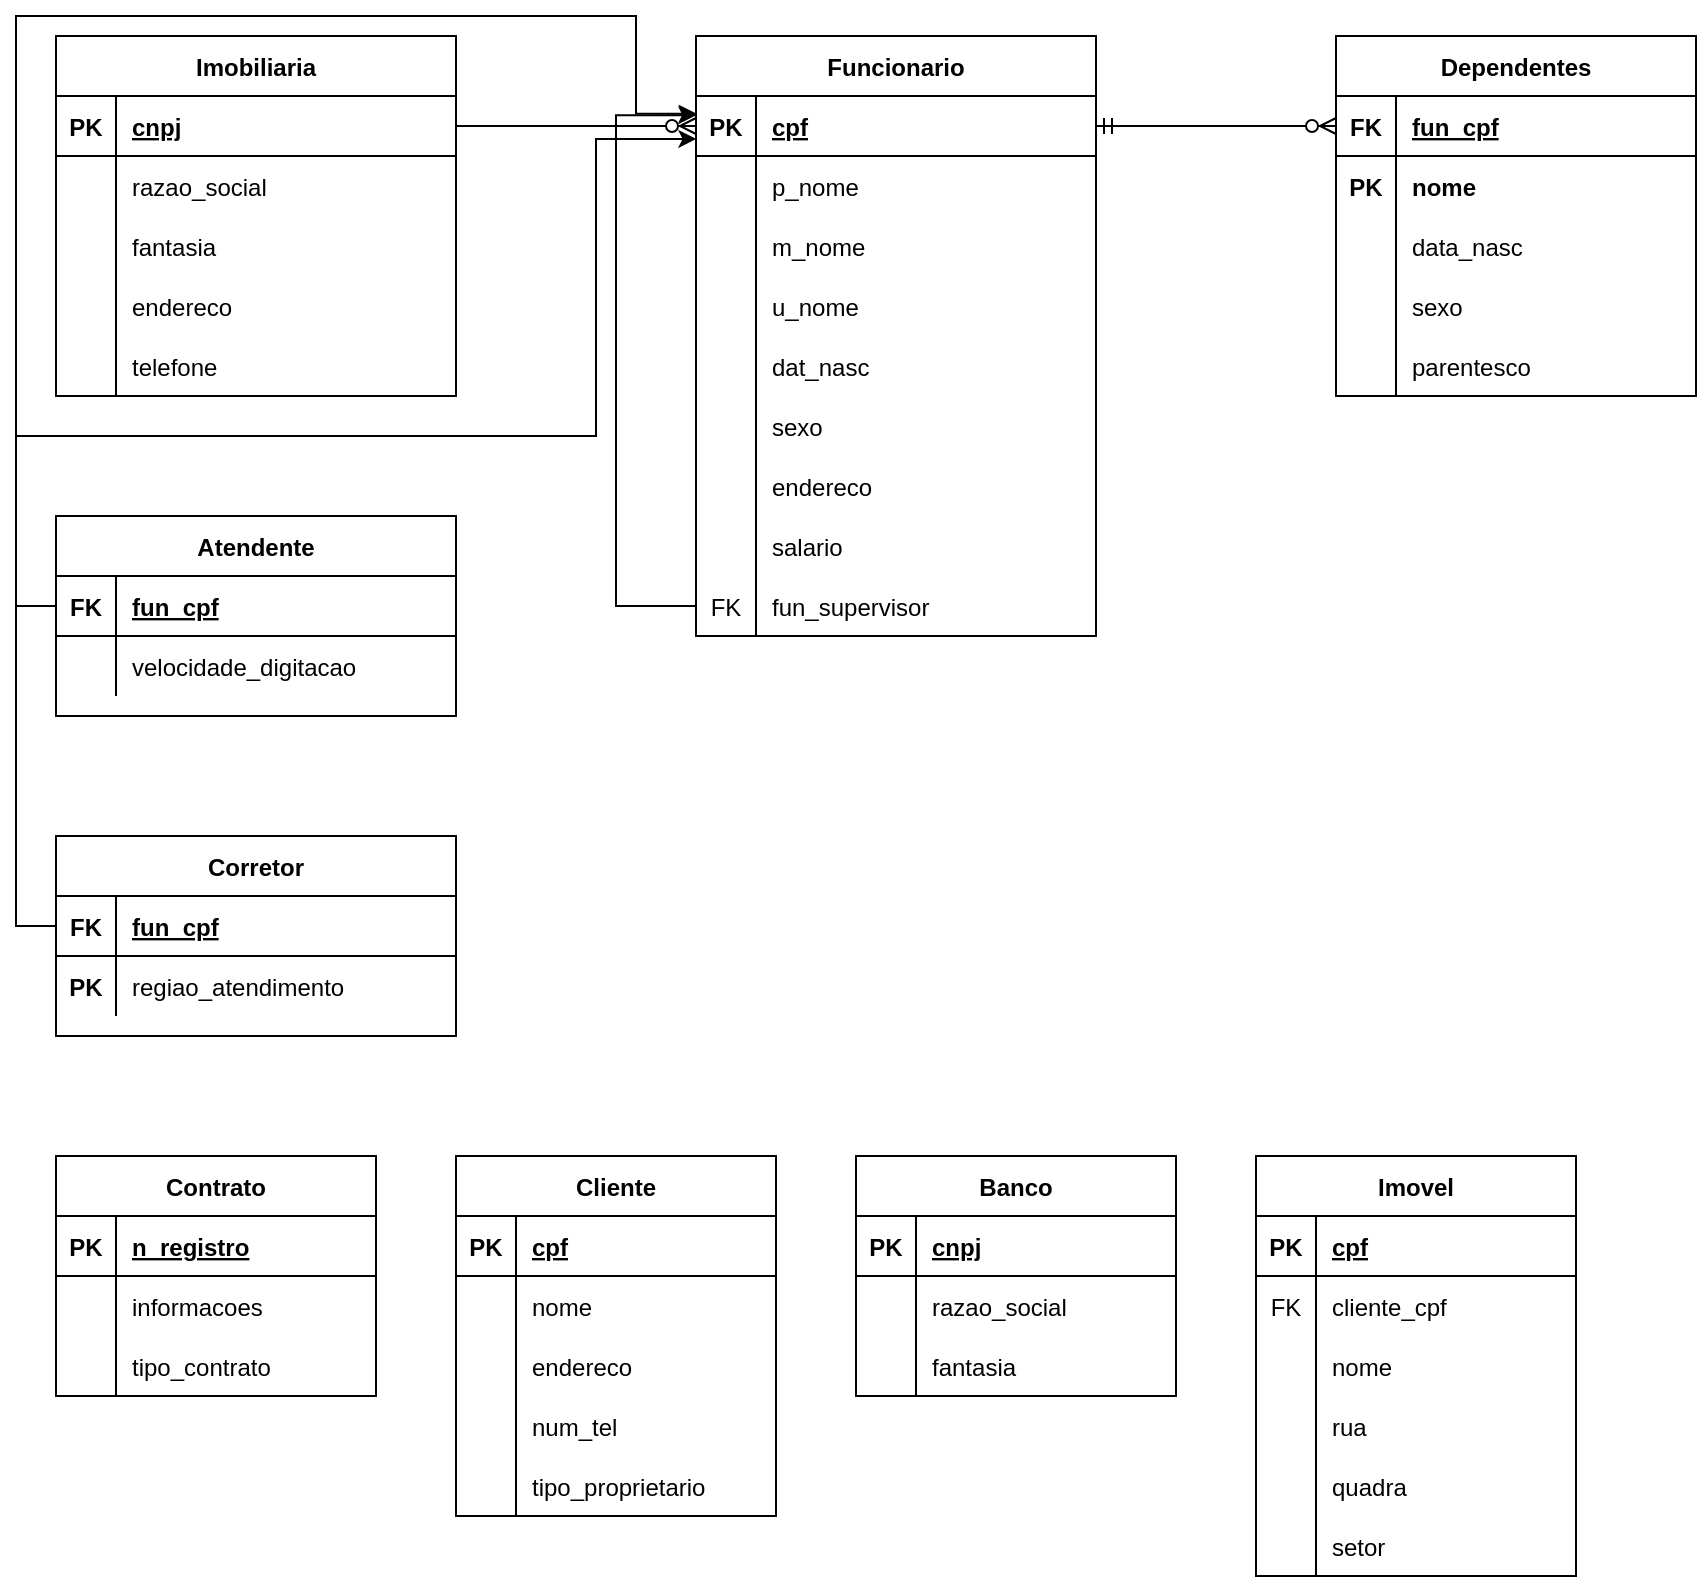 <mxfile version="13.8.9" type="github">
  <diagram id="jHoQREW-Rwj7mfZAR1TO" name="Page-1">
    <mxGraphModel dx="1219" dy="571" grid="1" gridSize="10" guides="1" tooltips="1" connect="1" arrows="1" fold="1" page="1" pageScale="1" pageWidth="827" pageHeight="1169" math="0" shadow="0">
      <root>
        <mxCell id="0" />
        <mxCell id="1" parent="0" />
        <mxCell id="UJXTose2h4jkovbLVxWG-1" value="Imobiliaria" style="shape=table;startSize=30;container=1;collapsible=1;childLayout=tableLayout;fixedRows=1;rowLines=0;fontStyle=1;align=center;resizeLast=1;" vertex="1" parent="1">
          <mxGeometry x="40" y="40" width="200" height="180" as="geometry" />
        </mxCell>
        <mxCell id="UJXTose2h4jkovbLVxWG-2" value="" style="shape=partialRectangle;collapsible=0;dropTarget=0;pointerEvents=0;fillColor=none;top=0;left=0;bottom=1;right=0;points=[[0,0.5],[1,0.5]];portConstraint=eastwest;" vertex="1" parent="UJXTose2h4jkovbLVxWG-1">
          <mxGeometry y="30" width="200" height="30" as="geometry" />
        </mxCell>
        <mxCell id="UJXTose2h4jkovbLVxWG-3" value="PK" style="shape=partialRectangle;connectable=0;fillColor=none;top=0;left=0;bottom=0;right=0;fontStyle=1;overflow=hidden;" vertex="1" parent="UJXTose2h4jkovbLVxWG-2">
          <mxGeometry width="30" height="30" as="geometry" />
        </mxCell>
        <mxCell id="UJXTose2h4jkovbLVxWG-4" value="cnpj" style="shape=partialRectangle;connectable=0;fillColor=none;top=0;left=0;bottom=0;right=0;align=left;spacingLeft=6;fontStyle=5;overflow=hidden;" vertex="1" parent="UJXTose2h4jkovbLVxWG-2">
          <mxGeometry x="30" width="170" height="30" as="geometry" />
        </mxCell>
        <mxCell id="UJXTose2h4jkovbLVxWG-5" value="" style="shape=partialRectangle;collapsible=0;dropTarget=0;pointerEvents=0;fillColor=none;top=0;left=0;bottom=0;right=0;points=[[0,0.5],[1,0.5]];portConstraint=eastwest;" vertex="1" parent="UJXTose2h4jkovbLVxWG-1">
          <mxGeometry y="60" width="200" height="30" as="geometry" />
        </mxCell>
        <mxCell id="UJXTose2h4jkovbLVxWG-6" value="" style="shape=partialRectangle;connectable=0;fillColor=none;top=0;left=0;bottom=0;right=0;editable=1;overflow=hidden;" vertex="1" parent="UJXTose2h4jkovbLVxWG-5">
          <mxGeometry width="30" height="30" as="geometry" />
        </mxCell>
        <mxCell id="UJXTose2h4jkovbLVxWG-7" value="razao_social" style="shape=partialRectangle;connectable=0;fillColor=none;top=0;left=0;bottom=0;right=0;align=left;spacingLeft=6;overflow=hidden;" vertex="1" parent="UJXTose2h4jkovbLVxWG-5">
          <mxGeometry x="30" width="170" height="30" as="geometry" />
        </mxCell>
        <mxCell id="UJXTose2h4jkovbLVxWG-8" value="" style="shape=partialRectangle;collapsible=0;dropTarget=0;pointerEvents=0;fillColor=none;top=0;left=0;bottom=0;right=0;points=[[0,0.5],[1,0.5]];portConstraint=eastwest;" vertex="1" parent="UJXTose2h4jkovbLVxWG-1">
          <mxGeometry y="90" width="200" height="30" as="geometry" />
        </mxCell>
        <mxCell id="UJXTose2h4jkovbLVxWG-9" value="" style="shape=partialRectangle;connectable=0;fillColor=none;top=0;left=0;bottom=0;right=0;editable=1;overflow=hidden;" vertex="1" parent="UJXTose2h4jkovbLVxWG-8">
          <mxGeometry width="30" height="30" as="geometry" />
        </mxCell>
        <mxCell id="UJXTose2h4jkovbLVxWG-10" value="fantasia" style="shape=partialRectangle;connectable=0;fillColor=none;top=0;left=0;bottom=0;right=0;align=left;spacingLeft=6;overflow=hidden;" vertex="1" parent="UJXTose2h4jkovbLVxWG-8">
          <mxGeometry x="30" width="170" height="30" as="geometry" />
        </mxCell>
        <mxCell id="UJXTose2h4jkovbLVxWG-11" value="" style="shape=partialRectangle;collapsible=0;dropTarget=0;pointerEvents=0;fillColor=none;top=0;left=0;bottom=0;right=0;points=[[0,0.5],[1,0.5]];portConstraint=eastwest;" vertex="1" parent="UJXTose2h4jkovbLVxWG-1">
          <mxGeometry y="120" width="200" height="30" as="geometry" />
        </mxCell>
        <mxCell id="UJXTose2h4jkovbLVxWG-12" value="" style="shape=partialRectangle;connectable=0;fillColor=none;top=0;left=0;bottom=0;right=0;editable=1;overflow=hidden;" vertex="1" parent="UJXTose2h4jkovbLVxWG-11">
          <mxGeometry width="30" height="30" as="geometry" />
        </mxCell>
        <mxCell id="UJXTose2h4jkovbLVxWG-13" value="endereco" style="shape=partialRectangle;connectable=0;fillColor=none;top=0;left=0;bottom=0;right=0;align=left;spacingLeft=6;overflow=hidden;" vertex="1" parent="UJXTose2h4jkovbLVxWG-11">
          <mxGeometry x="30" width="170" height="30" as="geometry" />
        </mxCell>
        <mxCell id="UJXTose2h4jkovbLVxWG-15" value="" style="shape=partialRectangle;collapsible=0;dropTarget=0;pointerEvents=0;fillColor=none;top=0;left=0;bottom=0;right=0;points=[[0,0.5],[1,0.5]];portConstraint=eastwest;" vertex="1" parent="UJXTose2h4jkovbLVxWG-1">
          <mxGeometry y="150" width="200" height="30" as="geometry" />
        </mxCell>
        <mxCell id="UJXTose2h4jkovbLVxWG-16" value="" style="shape=partialRectangle;connectable=0;fillColor=none;top=0;left=0;bottom=0;right=0;editable=1;overflow=hidden;" vertex="1" parent="UJXTose2h4jkovbLVxWG-15">
          <mxGeometry width="30" height="30" as="geometry" />
        </mxCell>
        <mxCell id="UJXTose2h4jkovbLVxWG-17" value="telefone" style="shape=partialRectangle;connectable=0;fillColor=none;top=0;left=0;bottom=0;right=0;align=left;spacingLeft=6;overflow=hidden;" vertex="1" parent="UJXTose2h4jkovbLVxWG-15">
          <mxGeometry x="30" width="170" height="30" as="geometry" />
        </mxCell>
        <mxCell id="UJXTose2h4jkovbLVxWG-18" value="Funcionario" style="shape=table;startSize=30;container=1;collapsible=1;childLayout=tableLayout;fixedRows=1;rowLines=0;fontStyle=1;align=center;resizeLast=1;" vertex="1" parent="1">
          <mxGeometry x="360" y="40" width="200" height="300" as="geometry" />
        </mxCell>
        <mxCell id="UJXTose2h4jkovbLVxWG-19" value="" style="shape=partialRectangle;collapsible=0;dropTarget=0;pointerEvents=0;fillColor=none;top=0;left=0;bottom=1;right=0;points=[[0,0.5],[1,0.5]];portConstraint=eastwest;" vertex="1" parent="UJXTose2h4jkovbLVxWG-18">
          <mxGeometry y="30" width="200" height="30" as="geometry" />
        </mxCell>
        <mxCell id="UJXTose2h4jkovbLVxWG-20" value="PK" style="shape=partialRectangle;connectable=0;fillColor=none;top=0;left=0;bottom=0;right=0;fontStyle=1;overflow=hidden;" vertex="1" parent="UJXTose2h4jkovbLVxWG-19">
          <mxGeometry width="30" height="30" as="geometry" />
        </mxCell>
        <mxCell id="UJXTose2h4jkovbLVxWG-21" value="cpf" style="shape=partialRectangle;connectable=0;fillColor=none;top=0;left=0;bottom=0;right=0;align=left;spacingLeft=6;fontStyle=5;overflow=hidden;" vertex="1" parent="UJXTose2h4jkovbLVxWG-19">
          <mxGeometry x="30" width="170" height="30" as="geometry" />
        </mxCell>
        <mxCell id="UJXTose2h4jkovbLVxWG-22" value="" style="shape=partialRectangle;collapsible=0;dropTarget=0;pointerEvents=0;fillColor=none;top=0;left=0;bottom=0;right=0;points=[[0,0.5],[1,0.5]];portConstraint=eastwest;" vertex="1" parent="UJXTose2h4jkovbLVxWG-18">
          <mxGeometry y="60" width="200" height="30" as="geometry" />
        </mxCell>
        <mxCell id="UJXTose2h4jkovbLVxWG-23" value="" style="shape=partialRectangle;connectable=0;fillColor=none;top=0;left=0;bottom=0;right=0;editable=1;overflow=hidden;" vertex="1" parent="UJXTose2h4jkovbLVxWG-22">
          <mxGeometry width="30" height="30" as="geometry" />
        </mxCell>
        <mxCell id="UJXTose2h4jkovbLVxWG-24" value="p_nome" style="shape=partialRectangle;connectable=0;fillColor=none;top=0;left=0;bottom=0;right=0;align=left;spacingLeft=6;overflow=hidden;" vertex="1" parent="UJXTose2h4jkovbLVxWG-22">
          <mxGeometry x="30" width="170" height="30" as="geometry" />
        </mxCell>
        <mxCell id="UJXTose2h4jkovbLVxWG-25" value="" style="shape=partialRectangle;collapsible=0;dropTarget=0;pointerEvents=0;fillColor=none;top=0;left=0;bottom=0;right=0;points=[[0,0.5],[1,0.5]];portConstraint=eastwest;" vertex="1" parent="UJXTose2h4jkovbLVxWG-18">
          <mxGeometry y="90" width="200" height="30" as="geometry" />
        </mxCell>
        <mxCell id="UJXTose2h4jkovbLVxWG-26" value="" style="shape=partialRectangle;connectable=0;fillColor=none;top=0;left=0;bottom=0;right=0;editable=1;overflow=hidden;" vertex="1" parent="UJXTose2h4jkovbLVxWG-25">
          <mxGeometry width="30" height="30" as="geometry" />
        </mxCell>
        <mxCell id="UJXTose2h4jkovbLVxWG-27" value="m_nome" style="shape=partialRectangle;connectable=0;fillColor=none;top=0;left=0;bottom=0;right=0;align=left;spacingLeft=6;overflow=hidden;" vertex="1" parent="UJXTose2h4jkovbLVxWG-25">
          <mxGeometry x="30" width="170" height="30" as="geometry" />
        </mxCell>
        <mxCell id="UJXTose2h4jkovbLVxWG-28" value="" style="shape=partialRectangle;collapsible=0;dropTarget=0;pointerEvents=0;fillColor=none;top=0;left=0;bottom=0;right=0;points=[[0,0.5],[1,0.5]];portConstraint=eastwest;" vertex="1" parent="UJXTose2h4jkovbLVxWG-18">
          <mxGeometry y="120" width="200" height="30" as="geometry" />
        </mxCell>
        <mxCell id="UJXTose2h4jkovbLVxWG-29" value="" style="shape=partialRectangle;connectable=0;fillColor=none;top=0;left=0;bottom=0;right=0;editable=1;overflow=hidden;" vertex="1" parent="UJXTose2h4jkovbLVxWG-28">
          <mxGeometry width="30" height="30" as="geometry" />
        </mxCell>
        <mxCell id="UJXTose2h4jkovbLVxWG-30" value="u_nome" style="shape=partialRectangle;connectable=0;fillColor=none;top=0;left=0;bottom=0;right=0;align=left;spacingLeft=6;overflow=hidden;" vertex="1" parent="UJXTose2h4jkovbLVxWG-28">
          <mxGeometry x="30" width="170" height="30" as="geometry" />
        </mxCell>
        <mxCell id="UJXTose2h4jkovbLVxWG-31" value="" style="shape=partialRectangle;collapsible=0;dropTarget=0;pointerEvents=0;fillColor=none;top=0;left=0;bottom=0;right=0;points=[[0,0.5],[1,0.5]];portConstraint=eastwest;" vertex="1" parent="UJXTose2h4jkovbLVxWG-18">
          <mxGeometry y="150" width="200" height="30" as="geometry" />
        </mxCell>
        <mxCell id="UJXTose2h4jkovbLVxWG-32" value="" style="shape=partialRectangle;connectable=0;fillColor=none;top=0;left=0;bottom=0;right=0;editable=1;overflow=hidden;" vertex="1" parent="UJXTose2h4jkovbLVxWG-31">
          <mxGeometry width="30" height="30" as="geometry" />
        </mxCell>
        <mxCell id="UJXTose2h4jkovbLVxWG-33" value="dat_nasc" style="shape=partialRectangle;connectable=0;fillColor=none;top=0;left=0;bottom=0;right=0;align=left;spacingLeft=6;overflow=hidden;" vertex="1" parent="UJXTose2h4jkovbLVxWG-31">
          <mxGeometry x="30" width="170" height="30" as="geometry" />
        </mxCell>
        <mxCell id="UJXTose2h4jkovbLVxWG-34" value="" style="shape=partialRectangle;collapsible=0;dropTarget=0;pointerEvents=0;fillColor=none;top=0;left=0;bottom=0;right=0;points=[[0,0.5],[1,0.5]];portConstraint=eastwest;" vertex="1" parent="UJXTose2h4jkovbLVxWG-18">
          <mxGeometry y="180" width="200" height="30" as="geometry" />
        </mxCell>
        <mxCell id="UJXTose2h4jkovbLVxWG-35" value="" style="shape=partialRectangle;connectable=0;fillColor=none;top=0;left=0;bottom=0;right=0;editable=1;overflow=hidden;" vertex="1" parent="UJXTose2h4jkovbLVxWG-34">
          <mxGeometry width="30" height="30" as="geometry" />
        </mxCell>
        <mxCell id="UJXTose2h4jkovbLVxWG-36" value="sexo" style="shape=partialRectangle;connectable=0;fillColor=none;top=0;left=0;bottom=0;right=0;align=left;spacingLeft=6;overflow=hidden;" vertex="1" parent="UJXTose2h4jkovbLVxWG-34">
          <mxGeometry x="30" width="170" height="30" as="geometry" />
        </mxCell>
        <mxCell id="UJXTose2h4jkovbLVxWG-37" value="" style="shape=partialRectangle;collapsible=0;dropTarget=0;pointerEvents=0;fillColor=none;top=0;left=0;bottom=0;right=0;points=[[0,0.5],[1,0.5]];portConstraint=eastwest;" vertex="1" parent="UJXTose2h4jkovbLVxWG-18">
          <mxGeometry y="210" width="200" height="30" as="geometry" />
        </mxCell>
        <mxCell id="UJXTose2h4jkovbLVxWG-38" value="" style="shape=partialRectangle;connectable=0;fillColor=none;top=0;left=0;bottom=0;right=0;editable=1;overflow=hidden;" vertex="1" parent="UJXTose2h4jkovbLVxWG-37">
          <mxGeometry width="30" height="30" as="geometry" />
        </mxCell>
        <mxCell id="UJXTose2h4jkovbLVxWG-39" value="endereco" style="shape=partialRectangle;connectable=0;fillColor=none;top=0;left=0;bottom=0;right=0;align=left;spacingLeft=6;overflow=hidden;" vertex="1" parent="UJXTose2h4jkovbLVxWG-37">
          <mxGeometry x="30" width="170" height="30" as="geometry" />
        </mxCell>
        <mxCell id="UJXTose2h4jkovbLVxWG-40" value="" style="shape=partialRectangle;collapsible=0;dropTarget=0;pointerEvents=0;fillColor=none;top=0;left=0;bottom=0;right=0;points=[[0,0.5],[1,0.5]];portConstraint=eastwest;" vertex="1" parent="UJXTose2h4jkovbLVxWG-18">
          <mxGeometry y="240" width="200" height="30" as="geometry" />
        </mxCell>
        <mxCell id="UJXTose2h4jkovbLVxWG-41" value="" style="shape=partialRectangle;connectable=0;fillColor=none;top=0;left=0;bottom=0;right=0;editable=1;overflow=hidden;" vertex="1" parent="UJXTose2h4jkovbLVxWG-40">
          <mxGeometry width="30" height="30" as="geometry" />
        </mxCell>
        <mxCell id="UJXTose2h4jkovbLVxWG-42" value="salario" style="shape=partialRectangle;connectable=0;fillColor=none;top=0;left=0;bottom=0;right=0;align=left;spacingLeft=6;overflow=hidden;" vertex="1" parent="UJXTose2h4jkovbLVxWG-40">
          <mxGeometry x="30" width="170" height="30" as="geometry" />
        </mxCell>
        <mxCell id="UJXTose2h4jkovbLVxWG-43" value="" style="shape=partialRectangle;collapsible=0;dropTarget=0;pointerEvents=0;fillColor=none;top=0;left=0;bottom=0;right=0;points=[[0,0.5],[1,0.5]];portConstraint=eastwest;" vertex="1" parent="UJXTose2h4jkovbLVxWG-18">
          <mxGeometry y="270" width="200" height="30" as="geometry" />
        </mxCell>
        <mxCell id="UJXTose2h4jkovbLVxWG-44" value="FK" style="shape=partialRectangle;connectable=0;fillColor=none;top=0;left=0;bottom=0;right=0;editable=1;overflow=hidden;fontStyle=0" vertex="1" parent="UJXTose2h4jkovbLVxWG-43">
          <mxGeometry width="30" height="30" as="geometry" />
        </mxCell>
        <mxCell id="UJXTose2h4jkovbLVxWG-45" value="fun_supervisor" style="shape=partialRectangle;connectable=0;fillColor=none;top=0;left=0;bottom=0;right=0;align=left;spacingLeft=6;overflow=hidden;" vertex="1" parent="UJXTose2h4jkovbLVxWG-43">
          <mxGeometry x="30" width="170" height="30" as="geometry" />
        </mxCell>
        <mxCell id="UJXTose2h4jkovbLVxWG-208" style="edgeStyle=orthogonalEdgeStyle;rounded=0;orthogonalLoop=1;jettySize=auto;html=1;exitX=0;exitY=0.5;exitDx=0;exitDy=0;entryX=0.001;entryY=0.32;entryDx=0;entryDy=0;entryPerimeter=0;" edge="1" parent="UJXTose2h4jkovbLVxWG-18" source="UJXTose2h4jkovbLVxWG-43" target="UJXTose2h4jkovbLVxWG-19">
          <mxGeometry relative="1" as="geometry">
            <mxPoint x="-40" y="40" as="targetPoint" />
            <Array as="points">
              <mxPoint x="-40" y="285" />
              <mxPoint x="-40" y="40" />
            </Array>
          </mxGeometry>
        </mxCell>
        <mxCell id="UJXTose2h4jkovbLVxWG-64" value="Dependentes" style="shape=table;startSize=30;container=1;collapsible=1;childLayout=tableLayout;fixedRows=1;rowLines=0;fontStyle=1;align=center;resizeLast=1;" vertex="1" parent="1">
          <mxGeometry x="680" y="40" width="180" height="180" as="geometry" />
        </mxCell>
        <mxCell id="UJXTose2h4jkovbLVxWG-65" value="" style="shape=partialRectangle;collapsible=0;dropTarget=0;pointerEvents=0;fillColor=none;top=0;left=0;bottom=1;right=0;points=[[0,0.5],[1,0.5]];portConstraint=eastwest;" vertex="1" parent="UJXTose2h4jkovbLVxWG-64">
          <mxGeometry y="30" width="180" height="30" as="geometry" />
        </mxCell>
        <mxCell id="UJXTose2h4jkovbLVxWG-66" value="FK" style="shape=partialRectangle;connectable=0;fillColor=none;top=0;left=0;bottom=0;right=0;fontStyle=1;overflow=hidden;" vertex="1" parent="UJXTose2h4jkovbLVxWG-65">
          <mxGeometry width="30" height="30" as="geometry" />
        </mxCell>
        <mxCell id="UJXTose2h4jkovbLVxWG-67" value="fun_cpf" style="shape=partialRectangle;connectable=0;fillColor=none;top=0;left=0;bottom=0;right=0;align=left;spacingLeft=6;fontStyle=5;overflow=hidden;" vertex="1" parent="UJXTose2h4jkovbLVxWG-65">
          <mxGeometry x="30" width="150" height="30" as="geometry" />
        </mxCell>
        <mxCell id="UJXTose2h4jkovbLVxWG-68" value="" style="shape=partialRectangle;collapsible=0;dropTarget=0;pointerEvents=0;fillColor=none;top=0;left=0;bottom=0;right=0;points=[[0,0.5],[1,0.5]];portConstraint=eastwest;" vertex="1" parent="UJXTose2h4jkovbLVxWG-64">
          <mxGeometry y="60" width="180" height="30" as="geometry" />
        </mxCell>
        <mxCell id="UJXTose2h4jkovbLVxWG-69" value="PK" style="shape=partialRectangle;connectable=0;fillColor=none;top=0;left=0;bottom=0;right=0;editable=1;overflow=hidden;fontStyle=1" vertex="1" parent="UJXTose2h4jkovbLVxWG-68">
          <mxGeometry width="30" height="30" as="geometry" />
        </mxCell>
        <mxCell id="UJXTose2h4jkovbLVxWG-70" value="nome" style="shape=partialRectangle;connectable=0;fillColor=none;top=0;left=0;bottom=0;right=0;align=left;spacingLeft=6;overflow=hidden;fontStyle=1" vertex="1" parent="UJXTose2h4jkovbLVxWG-68">
          <mxGeometry x="30" width="150" height="30" as="geometry" />
        </mxCell>
        <mxCell id="UJXTose2h4jkovbLVxWG-71" value="" style="shape=partialRectangle;collapsible=0;dropTarget=0;pointerEvents=0;fillColor=none;top=0;left=0;bottom=0;right=0;points=[[0,0.5],[1,0.5]];portConstraint=eastwest;" vertex="1" parent="UJXTose2h4jkovbLVxWG-64">
          <mxGeometry y="90" width="180" height="30" as="geometry" />
        </mxCell>
        <mxCell id="UJXTose2h4jkovbLVxWG-72" value="" style="shape=partialRectangle;connectable=0;fillColor=none;top=0;left=0;bottom=0;right=0;editable=1;overflow=hidden;" vertex="1" parent="UJXTose2h4jkovbLVxWG-71">
          <mxGeometry width="30" height="30" as="geometry" />
        </mxCell>
        <mxCell id="UJXTose2h4jkovbLVxWG-73" value="data_nasc" style="shape=partialRectangle;connectable=0;fillColor=none;top=0;left=0;bottom=0;right=0;align=left;spacingLeft=6;overflow=hidden;" vertex="1" parent="UJXTose2h4jkovbLVxWG-71">
          <mxGeometry x="30" width="150" height="30" as="geometry" />
        </mxCell>
        <mxCell id="UJXTose2h4jkovbLVxWG-74" value="" style="shape=partialRectangle;collapsible=0;dropTarget=0;pointerEvents=0;fillColor=none;top=0;left=0;bottom=0;right=0;points=[[0,0.5],[1,0.5]];portConstraint=eastwest;" vertex="1" parent="UJXTose2h4jkovbLVxWG-64">
          <mxGeometry y="120" width="180" height="30" as="geometry" />
        </mxCell>
        <mxCell id="UJXTose2h4jkovbLVxWG-75" value="" style="shape=partialRectangle;connectable=0;fillColor=none;top=0;left=0;bottom=0;right=0;editable=1;overflow=hidden;" vertex="1" parent="UJXTose2h4jkovbLVxWG-74">
          <mxGeometry width="30" height="30" as="geometry" />
        </mxCell>
        <mxCell id="UJXTose2h4jkovbLVxWG-76" value="sexo" style="shape=partialRectangle;connectable=0;fillColor=none;top=0;left=0;bottom=0;right=0;align=left;spacingLeft=6;overflow=hidden;" vertex="1" parent="UJXTose2h4jkovbLVxWG-74">
          <mxGeometry x="30" width="150" height="30" as="geometry" />
        </mxCell>
        <mxCell id="UJXTose2h4jkovbLVxWG-77" value="" style="shape=partialRectangle;collapsible=0;dropTarget=0;pointerEvents=0;fillColor=none;top=0;left=0;bottom=0;right=0;points=[[0,0.5],[1,0.5]];portConstraint=eastwest;" vertex="1" parent="UJXTose2h4jkovbLVxWG-64">
          <mxGeometry y="150" width="180" height="30" as="geometry" />
        </mxCell>
        <mxCell id="UJXTose2h4jkovbLVxWG-78" value="" style="shape=partialRectangle;connectable=0;fillColor=none;top=0;left=0;bottom=0;right=0;editable=1;overflow=hidden;" vertex="1" parent="UJXTose2h4jkovbLVxWG-77">
          <mxGeometry width="30" height="30" as="geometry" />
        </mxCell>
        <mxCell id="UJXTose2h4jkovbLVxWG-79" value="parentesco" style="shape=partialRectangle;connectable=0;fillColor=none;top=0;left=0;bottom=0;right=0;align=left;spacingLeft=6;overflow=hidden;" vertex="1" parent="UJXTose2h4jkovbLVxWG-77">
          <mxGeometry x="30" width="150" height="30" as="geometry" />
        </mxCell>
        <mxCell id="UJXTose2h4jkovbLVxWG-105" value="Cliente" style="shape=table;startSize=30;container=1;collapsible=1;childLayout=tableLayout;fixedRows=1;rowLines=0;fontStyle=1;align=center;resizeLast=1;" vertex="1" parent="1">
          <mxGeometry x="240" y="600" width="160" height="180" as="geometry" />
        </mxCell>
        <mxCell id="UJXTose2h4jkovbLVxWG-106" value="" style="shape=partialRectangle;collapsible=0;dropTarget=0;pointerEvents=0;fillColor=none;top=0;left=0;bottom=1;right=0;points=[[0,0.5],[1,0.5]];portConstraint=eastwest;" vertex="1" parent="UJXTose2h4jkovbLVxWG-105">
          <mxGeometry y="30" width="160" height="30" as="geometry" />
        </mxCell>
        <mxCell id="UJXTose2h4jkovbLVxWG-107" value="PK" style="shape=partialRectangle;connectable=0;fillColor=none;top=0;left=0;bottom=0;right=0;fontStyle=1;overflow=hidden;" vertex="1" parent="UJXTose2h4jkovbLVxWG-106">
          <mxGeometry width="30" height="30" as="geometry" />
        </mxCell>
        <mxCell id="UJXTose2h4jkovbLVxWG-108" value="cpf" style="shape=partialRectangle;connectable=0;fillColor=none;top=0;left=0;bottom=0;right=0;align=left;spacingLeft=6;fontStyle=5;overflow=hidden;" vertex="1" parent="UJXTose2h4jkovbLVxWG-106">
          <mxGeometry x="30" width="130" height="30" as="geometry" />
        </mxCell>
        <mxCell id="UJXTose2h4jkovbLVxWG-109" value="" style="shape=partialRectangle;collapsible=0;dropTarget=0;pointerEvents=0;fillColor=none;top=0;left=0;bottom=0;right=0;points=[[0,0.5],[1,0.5]];portConstraint=eastwest;" vertex="1" parent="UJXTose2h4jkovbLVxWG-105">
          <mxGeometry y="60" width="160" height="30" as="geometry" />
        </mxCell>
        <mxCell id="UJXTose2h4jkovbLVxWG-110" value="" style="shape=partialRectangle;connectable=0;fillColor=none;top=0;left=0;bottom=0;right=0;editable=1;overflow=hidden;" vertex="1" parent="UJXTose2h4jkovbLVxWG-109">
          <mxGeometry width="30" height="30" as="geometry" />
        </mxCell>
        <mxCell id="UJXTose2h4jkovbLVxWG-111" value="nome" style="shape=partialRectangle;connectable=0;fillColor=none;top=0;left=0;bottom=0;right=0;align=left;spacingLeft=6;overflow=hidden;" vertex="1" parent="UJXTose2h4jkovbLVxWG-109">
          <mxGeometry x="30" width="130" height="30" as="geometry" />
        </mxCell>
        <mxCell id="UJXTose2h4jkovbLVxWG-112" value="" style="shape=partialRectangle;collapsible=0;dropTarget=0;pointerEvents=0;fillColor=none;top=0;left=0;bottom=0;right=0;points=[[0,0.5],[1,0.5]];portConstraint=eastwest;" vertex="1" parent="UJXTose2h4jkovbLVxWG-105">
          <mxGeometry y="90" width="160" height="30" as="geometry" />
        </mxCell>
        <mxCell id="UJXTose2h4jkovbLVxWG-113" value="" style="shape=partialRectangle;connectable=0;fillColor=none;top=0;left=0;bottom=0;right=0;editable=1;overflow=hidden;" vertex="1" parent="UJXTose2h4jkovbLVxWG-112">
          <mxGeometry width="30" height="30" as="geometry" />
        </mxCell>
        <mxCell id="UJXTose2h4jkovbLVxWG-114" value="endereco" style="shape=partialRectangle;connectable=0;fillColor=none;top=0;left=0;bottom=0;right=0;align=left;spacingLeft=6;overflow=hidden;" vertex="1" parent="UJXTose2h4jkovbLVxWG-112">
          <mxGeometry x="30" width="130" height="30" as="geometry" />
        </mxCell>
        <mxCell id="UJXTose2h4jkovbLVxWG-115" value="" style="shape=partialRectangle;collapsible=0;dropTarget=0;pointerEvents=0;fillColor=none;top=0;left=0;bottom=0;right=0;points=[[0,0.5],[1,0.5]];portConstraint=eastwest;" vertex="1" parent="UJXTose2h4jkovbLVxWG-105">
          <mxGeometry y="120" width="160" height="30" as="geometry" />
        </mxCell>
        <mxCell id="UJXTose2h4jkovbLVxWG-116" value="" style="shape=partialRectangle;connectable=0;fillColor=none;top=0;left=0;bottom=0;right=0;editable=1;overflow=hidden;" vertex="1" parent="UJXTose2h4jkovbLVxWG-115">
          <mxGeometry width="30" height="30" as="geometry" />
        </mxCell>
        <mxCell id="UJXTose2h4jkovbLVxWG-117" value="num_tel" style="shape=partialRectangle;connectable=0;fillColor=none;top=0;left=0;bottom=0;right=0;align=left;spacingLeft=6;overflow=hidden;" vertex="1" parent="UJXTose2h4jkovbLVxWG-115">
          <mxGeometry x="30" width="130" height="30" as="geometry" />
        </mxCell>
        <mxCell id="UJXTose2h4jkovbLVxWG-118" value="" style="shape=partialRectangle;collapsible=0;dropTarget=0;pointerEvents=0;fillColor=none;top=0;left=0;bottom=0;right=0;points=[[0,0.5],[1,0.5]];portConstraint=eastwest;" vertex="1" parent="UJXTose2h4jkovbLVxWG-105">
          <mxGeometry y="150" width="160" height="30" as="geometry" />
        </mxCell>
        <mxCell id="UJXTose2h4jkovbLVxWG-119" value="" style="shape=partialRectangle;connectable=0;fillColor=none;top=0;left=0;bottom=0;right=0;editable=1;overflow=hidden;" vertex="1" parent="UJXTose2h4jkovbLVxWG-118">
          <mxGeometry width="30" height="30" as="geometry" />
        </mxCell>
        <mxCell id="UJXTose2h4jkovbLVxWG-120" value="tipo_proprietario" style="shape=partialRectangle;connectable=0;fillColor=none;top=0;left=0;bottom=0;right=0;align=left;spacingLeft=6;overflow=hidden;" vertex="1" parent="UJXTose2h4jkovbLVxWG-118">
          <mxGeometry x="30" width="130" height="30" as="geometry" />
        </mxCell>
        <mxCell id="UJXTose2h4jkovbLVxWG-151" value="Contrato" style="shape=table;startSize=30;container=1;collapsible=1;childLayout=tableLayout;fixedRows=1;rowLines=0;fontStyle=1;align=center;resizeLast=1;" vertex="1" parent="1">
          <mxGeometry x="40" y="600" width="160" height="120" as="geometry" />
        </mxCell>
        <mxCell id="UJXTose2h4jkovbLVxWG-152" value="" style="shape=partialRectangle;collapsible=0;dropTarget=0;pointerEvents=0;fillColor=none;top=0;left=0;bottom=1;right=0;points=[[0,0.5],[1,0.5]];portConstraint=eastwest;" vertex="1" parent="UJXTose2h4jkovbLVxWG-151">
          <mxGeometry y="30" width="160" height="30" as="geometry" />
        </mxCell>
        <mxCell id="UJXTose2h4jkovbLVxWG-153" value="PK" style="shape=partialRectangle;connectable=0;fillColor=none;top=0;left=0;bottom=0;right=0;fontStyle=1;overflow=hidden;" vertex="1" parent="UJXTose2h4jkovbLVxWG-152">
          <mxGeometry width="30" height="30" as="geometry" />
        </mxCell>
        <mxCell id="UJXTose2h4jkovbLVxWG-154" value="n_registro" style="shape=partialRectangle;connectable=0;fillColor=none;top=0;left=0;bottom=0;right=0;align=left;spacingLeft=6;fontStyle=5;overflow=hidden;" vertex="1" parent="UJXTose2h4jkovbLVxWG-152">
          <mxGeometry x="30" width="130" height="30" as="geometry" />
        </mxCell>
        <mxCell id="UJXTose2h4jkovbLVxWG-155" value="" style="shape=partialRectangle;collapsible=0;dropTarget=0;pointerEvents=0;fillColor=none;top=0;left=0;bottom=0;right=0;points=[[0,0.5],[1,0.5]];portConstraint=eastwest;" vertex="1" parent="UJXTose2h4jkovbLVxWG-151">
          <mxGeometry y="60" width="160" height="30" as="geometry" />
        </mxCell>
        <mxCell id="UJXTose2h4jkovbLVxWG-156" value="" style="shape=partialRectangle;connectable=0;fillColor=none;top=0;left=0;bottom=0;right=0;editable=1;overflow=hidden;" vertex="1" parent="UJXTose2h4jkovbLVxWG-155">
          <mxGeometry width="30" height="30" as="geometry" />
        </mxCell>
        <mxCell id="UJXTose2h4jkovbLVxWG-157" value="informacoes" style="shape=partialRectangle;connectable=0;fillColor=none;top=0;left=0;bottom=0;right=0;align=left;spacingLeft=6;overflow=hidden;" vertex="1" parent="UJXTose2h4jkovbLVxWG-155">
          <mxGeometry x="30" width="130" height="30" as="geometry" />
        </mxCell>
        <mxCell id="UJXTose2h4jkovbLVxWG-158" value="" style="shape=partialRectangle;collapsible=0;dropTarget=0;pointerEvents=0;fillColor=none;top=0;left=0;bottom=0;right=0;points=[[0,0.5],[1,0.5]];portConstraint=eastwest;" vertex="1" parent="UJXTose2h4jkovbLVxWG-151">
          <mxGeometry y="90" width="160" height="30" as="geometry" />
        </mxCell>
        <mxCell id="UJXTose2h4jkovbLVxWG-159" value="" style="shape=partialRectangle;connectable=0;fillColor=none;top=0;left=0;bottom=0;right=0;editable=1;overflow=hidden;" vertex="1" parent="UJXTose2h4jkovbLVxWG-158">
          <mxGeometry width="30" height="30" as="geometry" />
        </mxCell>
        <mxCell id="UJXTose2h4jkovbLVxWG-160" value="tipo_contrato" style="shape=partialRectangle;connectable=0;fillColor=none;top=0;left=0;bottom=0;right=0;align=left;spacingLeft=6;overflow=hidden;" vertex="1" parent="UJXTose2h4jkovbLVxWG-158">
          <mxGeometry x="30" width="130" height="30" as="geometry" />
        </mxCell>
        <mxCell id="UJXTose2h4jkovbLVxWG-167" value="Banco" style="shape=table;startSize=30;container=1;collapsible=1;childLayout=tableLayout;fixedRows=1;rowLines=0;fontStyle=1;align=center;resizeLast=1;" vertex="1" parent="1">
          <mxGeometry x="440" y="600" width="160" height="120" as="geometry" />
        </mxCell>
        <mxCell id="UJXTose2h4jkovbLVxWG-168" value="" style="shape=partialRectangle;collapsible=0;dropTarget=0;pointerEvents=0;fillColor=none;top=0;left=0;bottom=1;right=0;points=[[0,0.5],[1,0.5]];portConstraint=eastwest;" vertex="1" parent="UJXTose2h4jkovbLVxWG-167">
          <mxGeometry y="30" width="160" height="30" as="geometry" />
        </mxCell>
        <mxCell id="UJXTose2h4jkovbLVxWG-169" value="PK" style="shape=partialRectangle;connectable=0;fillColor=none;top=0;left=0;bottom=0;right=0;fontStyle=1;overflow=hidden;" vertex="1" parent="UJXTose2h4jkovbLVxWG-168">
          <mxGeometry width="30" height="30" as="geometry" />
        </mxCell>
        <mxCell id="UJXTose2h4jkovbLVxWG-170" value="cnpj" style="shape=partialRectangle;connectable=0;fillColor=none;top=0;left=0;bottom=0;right=0;align=left;spacingLeft=6;fontStyle=5;overflow=hidden;" vertex="1" parent="UJXTose2h4jkovbLVxWG-168">
          <mxGeometry x="30" width="130" height="30" as="geometry" />
        </mxCell>
        <mxCell id="UJXTose2h4jkovbLVxWG-171" value="" style="shape=partialRectangle;collapsible=0;dropTarget=0;pointerEvents=0;fillColor=none;top=0;left=0;bottom=0;right=0;points=[[0,0.5],[1,0.5]];portConstraint=eastwest;" vertex="1" parent="UJXTose2h4jkovbLVxWG-167">
          <mxGeometry y="60" width="160" height="30" as="geometry" />
        </mxCell>
        <mxCell id="UJXTose2h4jkovbLVxWG-172" value="" style="shape=partialRectangle;connectable=0;fillColor=none;top=0;left=0;bottom=0;right=0;editable=1;overflow=hidden;" vertex="1" parent="UJXTose2h4jkovbLVxWG-171">
          <mxGeometry width="30" height="30" as="geometry" />
        </mxCell>
        <mxCell id="UJXTose2h4jkovbLVxWG-173" value="razao_social" style="shape=partialRectangle;connectable=0;fillColor=none;top=0;left=0;bottom=0;right=0;align=left;spacingLeft=6;overflow=hidden;" vertex="1" parent="UJXTose2h4jkovbLVxWG-171">
          <mxGeometry x="30" width="130" height="30" as="geometry" />
        </mxCell>
        <mxCell id="UJXTose2h4jkovbLVxWG-174" value="" style="shape=partialRectangle;collapsible=0;dropTarget=0;pointerEvents=0;fillColor=none;top=0;left=0;bottom=0;right=0;points=[[0,0.5],[1,0.5]];portConstraint=eastwest;" vertex="1" parent="UJXTose2h4jkovbLVxWG-167">
          <mxGeometry y="90" width="160" height="30" as="geometry" />
        </mxCell>
        <mxCell id="UJXTose2h4jkovbLVxWG-175" value="" style="shape=partialRectangle;connectable=0;fillColor=none;top=0;left=0;bottom=0;right=0;editable=1;overflow=hidden;" vertex="1" parent="UJXTose2h4jkovbLVxWG-174">
          <mxGeometry width="30" height="30" as="geometry" />
        </mxCell>
        <mxCell id="UJXTose2h4jkovbLVxWG-176" value="fantasia" style="shape=partialRectangle;connectable=0;fillColor=none;top=0;left=0;bottom=0;right=0;align=left;spacingLeft=6;overflow=hidden;" vertex="1" parent="UJXTose2h4jkovbLVxWG-174">
          <mxGeometry x="30" width="130" height="30" as="geometry" />
        </mxCell>
        <mxCell id="UJXTose2h4jkovbLVxWG-184" value="Imovel" style="shape=table;startSize=30;container=1;collapsible=1;childLayout=tableLayout;fixedRows=1;rowLines=0;fontStyle=1;align=center;resizeLast=1;" vertex="1" parent="1">
          <mxGeometry x="640" y="600" width="160" height="210" as="geometry" />
        </mxCell>
        <mxCell id="UJXTose2h4jkovbLVxWG-185" value="" style="shape=partialRectangle;collapsible=0;dropTarget=0;pointerEvents=0;fillColor=none;top=0;left=0;bottom=1;right=0;points=[[0,0.5],[1,0.5]];portConstraint=eastwest;" vertex="1" parent="UJXTose2h4jkovbLVxWG-184">
          <mxGeometry y="30" width="160" height="30" as="geometry" />
        </mxCell>
        <mxCell id="UJXTose2h4jkovbLVxWG-186" value="PK" style="shape=partialRectangle;connectable=0;fillColor=none;top=0;left=0;bottom=0;right=0;fontStyle=1;overflow=hidden;" vertex="1" parent="UJXTose2h4jkovbLVxWG-185">
          <mxGeometry width="30" height="30" as="geometry" />
        </mxCell>
        <mxCell id="UJXTose2h4jkovbLVxWG-187" value="cpf" style="shape=partialRectangle;connectable=0;fillColor=none;top=0;left=0;bottom=0;right=0;align=left;spacingLeft=6;fontStyle=5;overflow=hidden;" vertex="1" parent="UJXTose2h4jkovbLVxWG-185">
          <mxGeometry x="30" width="130" height="30" as="geometry" />
        </mxCell>
        <mxCell id="UJXTose2h4jkovbLVxWG-188" value="" style="shape=partialRectangle;collapsible=0;dropTarget=0;pointerEvents=0;fillColor=none;top=0;left=0;bottom=0;right=0;points=[[0,0.5],[1,0.5]];portConstraint=eastwest;" vertex="1" parent="UJXTose2h4jkovbLVxWG-184">
          <mxGeometry y="60" width="160" height="30" as="geometry" />
        </mxCell>
        <mxCell id="UJXTose2h4jkovbLVxWG-189" value="FK" style="shape=partialRectangle;connectable=0;fillColor=none;top=0;left=0;bottom=0;right=0;editable=1;overflow=hidden;" vertex="1" parent="UJXTose2h4jkovbLVxWG-188">
          <mxGeometry width="30" height="30" as="geometry" />
        </mxCell>
        <mxCell id="UJXTose2h4jkovbLVxWG-190" value="cliente_cpf" style="shape=partialRectangle;connectable=0;fillColor=none;top=0;left=0;bottom=0;right=0;align=left;spacingLeft=6;overflow=hidden;" vertex="1" parent="UJXTose2h4jkovbLVxWG-188">
          <mxGeometry x="30" width="130" height="30" as="geometry" />
        </mxCell>
        <mxCell id="UJXTose2h4jkovbLVxWG-191" value="" style="shape=partialRectangle;collapsible=0;dropTarget=0;pointerEvents=0;fillColor=none;top=0;left=0;bottom=0;right=0;points=[[0,0.5],[1,0.5]];portConstraint=eastwest;" vertex="1" parent="UJXTose2h4jkovbLVxWG-184">
          <mxGeometry y="90" width="160" height="30" as="geometry" />
        </mxCell>
        <mxCell id="UJXTose2h4jkovbLVxWG-192" value="" style="shape=partialRectangle;connectable=0;fillColor=none;top=0;left=0;bottom=0;right=0;editable=1;overflow=hidden;" vertex="1" parent="UJXTose2h4jkovbLVxWG-191">
          <mxGeometry width="30" height="30" as="geometry" />
        </mxCell>
        <mxCell id="UJXTose2h4jkovbLVxWG-193" value="nome" style="shape=partialRectangle;connectable=0;fillColor=none;top=0;left=0;bottom=0;right=0;align=left;spacingLeft=6;overflow=hidden;" vertex="1" parent="UJXTose2h4jkovbLVxWG-191">
          <mxGeometry x="30" width="130" height="30" as="geometry" />
        </mxCell>
        <mxCell id="UJXTose2h4jkovbLVxWG-194" value="" style="shape=partialRectangle;collapsible=0;dropTarget=0;pointerEvents=0;fillColor=none;top=0;left=0;bottom=0;right=0;points=[[0,0.5],[1,0.5]];portConstraint=eastwest;" vertex="1" parent="UJXTose2h4jkovbLVxWG-184">
          <mxGeometry y="120" width="160" height="30" as="geometry" />
        </mxCell>
        <mxCell id="UJXTose2h4jkovbLVxWG-195" value="" style="shape=partialRectangle;connectable=0;fillColor=none;top=0;left=0;bottom=0;right=0;editable=1;overflow=hidden;" vertex="1" parent="UJXTose2h4jkovbLVxWG-194">
          <mxGeometry width="30" height="30" as="geometry" />
        </mxCell>
        <mxCell id="UJXTose2h4jkovbLVxWG-196" value="rua" style="shape=partialRectangle;connectable=0;fillColor=none;top=0;left=0;bottom=0;right=0;align=left;spacingLeft=6;overflow=hidden;" vertex="1" parent="UJXTose2h4jkovbLVxWG-194">
          <mxGeometry x="30" width="130" height="30" as="geometry" />
        </mxCell>
        <mxCell id="UJXTose2h4jkovbLVxWG-197" value="" style="shape=partialRectangle;collapsible=0;dropTarget=0;pointerEvents=0;fillColor=none;top=0;left=0;bottom=0;right=0;points=[[0,0.5],[1,0.5]];portConstraint=eastwest;" vertex="1" parent="UJXTose2h4jkovbLVxWG-184">
          <mxGeometry y="150" width="160" height="30" as="geometry" />
        </mxCell>
        <mxCell id="UJXTose2h4jkovbLVxWG-198" value="" style="shape=partialRectangle;connectable=0;fillColor=none;top=0;left=0;bottom=0;right=0;editable=1;overflow=hidden;" vertex="1" parent="UJXTose2h4jkovbLVxWG-197">
          <mxGeometry width="30" height="30" as="geometry" />
        </mxCell>
        <mxCell id="UJXTose2h4jkovbLVxWG-199" value="quadra" style="shape=partialRectangle;connectable=0;fillColor=none;top=0;left=0;bottom=0;right=0;align=left;spacingLeft=6;overflow=hidden;" vertex="1" parent="UJXTose2h4jkovbLVxWG-197">
          <mxGeometry x="30" width="130" height="30" as="geometry" />
        </mxCell>
        <mxCell id="UJXTose2h4jkovbLVxWG-200" value="" style="shape=partialRectangle;collapsible=0;dropTarget=0;pointerEvents=0;fillColor=none;top=0;left=0;bottom=0;right=0;points=[[0,0.5],[1,0.5]];portConstraint=eastwest;" vertex="1" parent="UJXTose2h4jkovbLVxWG-184">
          <mxGeometry y="180" width="160" height="30" as="geometry" />
        </mxCell>
        <mxCell id="UJXTose2h4jkovbLVxWG-201" value="" style="shape=partialRectangle;connectable=0;fillColor=none;top=0;left=0;bottom=0;right=0;editable=1;overflow=hidden;" vertex="1" parent="UJXTose2h4jkovbLVxWG-200">
          <mxGeometry width="30" height="30" as="geometry" />
        </mxCell>
        <mxCell id="UJXTose2h4jkovbLVxWG-202" value="setor" style="shape=partialRectangle;connectable=0;fillColor=none;top=0;left=0;bottom=0;right=0;align=left;spacingLeft=6;overflow=hidden;" vertex="1" parent="UJXTose2h4jkovbLVxWG-200">
          <mxGeometry x="30" width="130" height="30" as="geometry" />
        </mxCell>
        <mxCell id="UJXTose2h4jkovbLVxWG-203" value="" style="edgeStyle=entityRelationEdgeStyle;fontSize=12;html=1;endArrow=ERzeroToMany;endFill=1;entryX=0;entryY=0.5;entryDx=0;entryDy=0;exitX=1;exitY=0.5;exitDx=0;exitDy=0;" edge="1" parent="1" source="UJXTose2h4jkovbLVxWG-2" target="UJXTose2h4jkovbLVxWG-19">
          <mxGeometry width="100" height="100" relative="1" as="geometry">
            <mxPoint x="150" y="240" as="sourcePoint" />
            <mxPoint x="250" y="140" as="targetPoint" />
          </mxGeometry>
        </mxCell>
        <mxCell id="UJXTose2h4jkovbLVxWG-206" value="" style="edgeStyle=entityRelationEdgeStyle;fontSize=12;html=1;endArrow=ERzeroToMany;startArrow=ERmandOne;entryX=0;entryY=0.5;entryDx=0;entryDy=0;exitX=1;exitY=0.5;exitDx=0;exitDy=0;" edge="1" parent="1" source="UJXTose2h4jkovbLVxWG-19" target="UJXTose2h4jkovbLVxWG-65">
          <mxGeometry width="100" height="100" relative="1" as="geometry">
            <mxPoint x="540" y="450" as="sourcePoint" />
            <mxPoint x="640" y="350" as="targetPoint" />
          </mxGeometry>
        </mxCell>
        <mxCell id="UJXTose2h4jkovbLVxWG-210" value="Atendente" style="shape=table;startSize=30;container=1;collapsible=1;childLayout=tableLayout;fixedRows=1;rowLines=0;fontStyle=1;align=center;resizeLast=1;" vertex="1" parent="1">
          <mxGeometry x="40" y="280" width="200" height="100" as="geometry" />
        </mxCell>
        <mxCell id="UJXTose2h4jkovbLVxWG-211" value="" style="shape=partialRectangle;collapsible=0;dropTarget=0;pointerEvents=0;fillColor=none;top=0;left=0;bottom=1;right=0;points=[[0,0.5],[1,0.5]];portConstraint=eastwest;" vertex="1" parent="UJXTose2h4jkovbLVxWG-210">
          <mxGeometry y="30" width="200" height="30" as="geometry" />
        </mxCell>
        <mxCell id="UJXTose2h4jkovbLVxWG-212" value="FK" style="shape=partialRectangle;connectable=0;fillColor=none;top=0;left=0;bottom=0;right=0;fontStyle=1;overflow=hidden;" vertex="1" parent="UJXTose2h4jkovbLVxWG-211">
          <mxGeometry width="30" height="30" as="geometry" />
        </mxCell>
        <mxCell id="UJXTose2h4jkovbLVxWG-213" value="fun_cpf" style="shape=partialRectangle;connectable=0;fillColor=none;top=0;left=0;bottom=0;right=0;align=left;spacingLeft=6;fontStyle=5;overflow=hidden;" vertex="1" parent="UJXTose2h4jkovbLVxWG-211">
          <mxGeometry x="30" width="170" height="30" as="geometry" />
        </mxCell>
        <mxCell id="UJXTose2h4jkovbLVxWG-214" value="" style="shape=partialRectangle;collapsible=0;dropTarget=0;pointerEvents=0;fillColor=none;top=0;left=0;bottom=0;right=0;points=[[0,0.5],[1,0.5]];portConstraint=eastwest;" vertex="1" parent="UJXTose2h4jkovbLVxWG-210">
          <mxGeometry y="60" width="200" height="30" as="geometry" />
        </mxCell>
        <mxCell id="UJXTose2h4jkovbLVxWG-215" value="" style="shape=partialRectangle;connectable=0;fillColor=none;top=0;left=0;bottom=0;right=0;editable=1;overflow=hidden;" vertex="1" parent="UJXTose2h4jkovbLVxWG-214">
          <mxGeometry width="30" height="30" as="geometry" />
        </mxCell>
        <mxCell id="UJXTose2h4jkovbLVxWG-216" value="velocidade_digitacao" style="shape=partialRectangle;connectable=0;fillColor=none;top=0;left=0;bottom=0;right=0;align=left;spacingLeft=6;overflow=hidden;" vertex="1" parent="UJXTose2h4jkovbLVxWG-214">
          <mxGeometry x="30" width="170" height="30" as="geometry" />
        </mxCell>
        <mxCell id="UJXTose2h4jkovbLVxWG-223" value="Corretor" style="shape=table;startSize=30;container=1;collapsible=1;childLayout=tableLayout;fixedRows=1;rowLines=0;fontStyle=1;align=center;resizeLast=1;" vertex="1" parent="1">
          <mxGeometry x="40" y="440" width="200" height="100" as="geometry" />
        </mxCell>
        <mxCell id="UJXTose2h4jkovbLVxWG-224" value="" style="shape=partialRectangle;collapsible=0;dropTarget=0;pointerEvents=0;fillColor=none;top=0;left=0;bottom=1;right=0;points=[[0,0.5],[1,0.5]];portConstraint=eastwest;" vertex="1" parent="UJXTose2h4jkovbLVxWG-223">
          <mxGeometry y="30" width="200" height="30" as="geometry" />
        </mxCell>
        <mxCell id="UJXTose2h4jkovbLVxWG-225" value="FK" style="shape=partialRectangle;connectable=0;fillColor=none;top=0;left=0;bottom=0;right=0;fontStyle=1;overflow=hidden;" vertex="1" parent="UJXTose2h4jkovbLVxWG-224">
          <mxGeometry width="30" height="30" as="geometry" />
        </mxCell>
        <mxCell id="UJXTose2h4jkovbLVxWG-226" value="fun_cpf" style="shape=partialRectangle;connectable=0;fillColor=none;top=0;left=0;bottom=0;right=0;align=left;spacingLeft=6;fontStyle=5;overflow=hidden;" vertex="1" parent="UJXTose2h4jkovbLVxWG-224">
          <mxGeometry x="30" width="170" height="30" as="geometry" />
        </mxCell>
        <mxCell id="UJXTose2h4jkovbLVxWG-227" value="" style="shape=partialRectangle;collapsible=0;dropTarget=0;pointerEvents=0;fillColor=none;top=0;left=0;bottom=0;right=0;points=[[0,0.5],[1,0.5]];portConstraint=eastwest;fontStyle=1" vertex="1" parent="UJXTose2h4jkovbLVxWG-223">
          <mxGeometry y="60" width="200" height="30" as="geometry" />
        </mxCell>
        <mxCell id="UJXTose2h4jkovbLVxWG-228" value="PK" style="shape=partialRectangle;connectable=0;fillColor=none;top=0;left=0;bottom=0;right=0;editable=1;overflow=hidden;fontStyle=1" vertex="1" parent="UJXTose2h4jkovbLVxWG-227">
          <mxGeometry width="30" height="30" as="geometry" />
        </mxCell>
        <mxCell id="UJXTose2h4jkovbLVxWG-229" value="regiao_atendimento" style="shape=partialRectangle;connectable=0;fillColor=none;top=0;left=0;bottom=0;right=0;align=left;spacingLeft=6;overflow=hidden;" vertex="1" parent="UJXTose2h4jkovbLVxWG-227">
          <mxGeometry x="30" width="170" height="30" as="geometry" />
        </mxCell>
        <mxCell id="UJXTose2h4jkovbLVxWG-236" style="edgeStyle=orthogonalEdgeStyle;rounded=0;orthogonalLoop=1;jettySize=auto;html=1;exitX=0;exitY=0.5;exitDx=0;exitDy=0;entryX=0.002;entryY=0.294;entryDx=0;entryDy=0;entryPerimeter=0;" edge="1" parent="1" source="UJXTose2h4jkovbLVxWG-211" target="UJXTose2h4jkovbLVxWG-19">
          <mxGeometry relative="1" as="geometry">
            <Array as="points">
              <mxPoint x="20" y="325" />
              <mxPoint x="20" y="30" />
              <mxPoint x="330" y="30" />
              <mxPoint x="330" y="79" />
            </Array>
          </mxGeometry>
        </mxCell>
        <mxCell id="UJXTose2h4jkovbLVxWG-237" style="edgeStyle=orthogonalEdgeStyle;rounded=0;orthogonalLoop=1;jettySize=auto;html=1;exitX=0;exitY=0.5;exitDx=0;exitDy=0;entryX=0.001;entryY=0.715;entryDx=0;entryDy=0;entryPerimeter=0;" edge="1" parent="1" source="UJXTose2h4jkovbLVxWG-224" target="UJXTose2h4jkovbLVxWG-19">
          <mxGeometry relative="1" as="geometry">
            <Array as="points">
              <mxPoint x="20" y="485" />
              <mxPoint x="20" y="240" />
              <mxPoint x="310" y="240" />
              <mxPoint x="310" y="91" />
            </Array>
          </mxGeometry>
        </mxCell>
      </root>
    </mxGraphModel>
  </diagram>
</mxfile>
